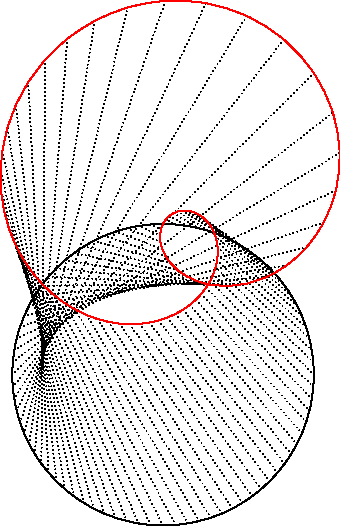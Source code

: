 size(6cm,0);

pair A=2expi(pi/2);

pair homography(pair z)
{
  return (z^2+A)/(z+2);
}

guide image;
pair tpt;

draw(unitcircle);
for(real t=0; t<length(unitcircle);t+=.05)
  {
    tpt=homography(point(unitcircle,t));
    image=image..tpt;
    draw(point(unitcircle,t)--tpt,dotted);
  }
draw(image..cycle,red);
